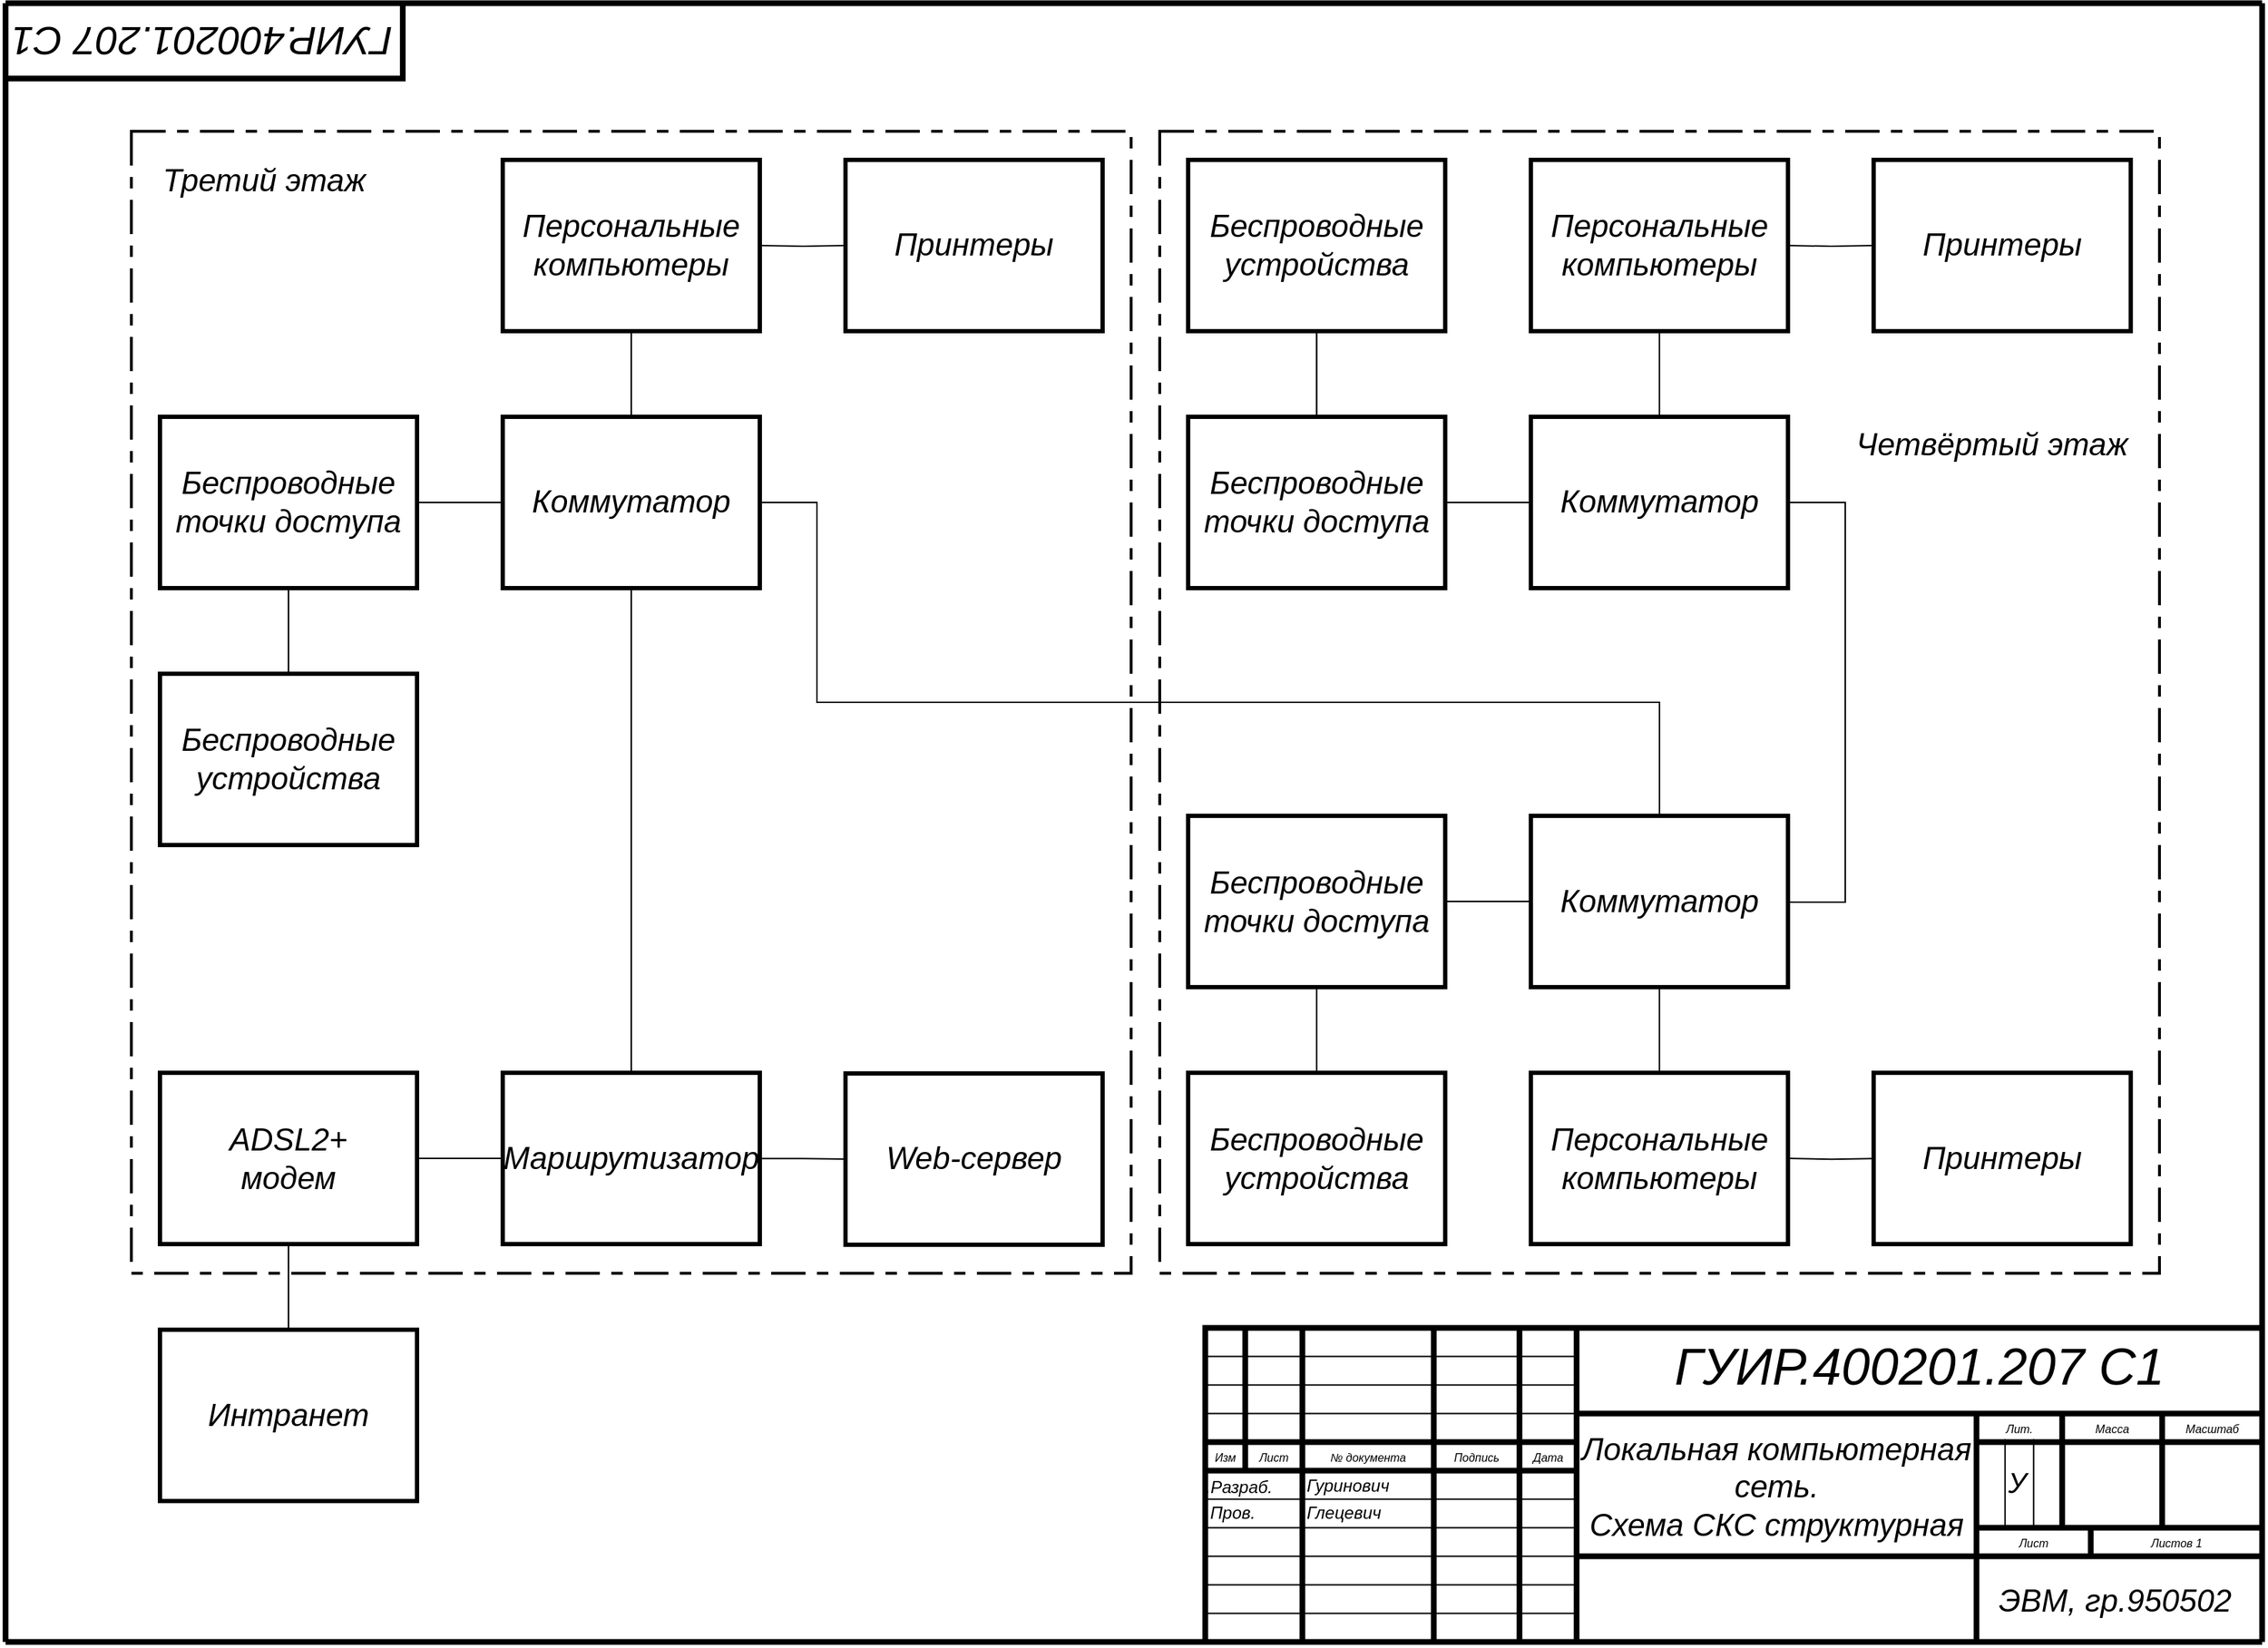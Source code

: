 <mxfile compressed="false" version="20.6.2" type="device">
  <diagram name="Страница-1" id="Страница-1">
    <mxGraphModel dx="2365" dy="1525" grid="1" gridSize="10" guides="1" tooltips="1" connect="1" arrows="1" fold="1" page="1" pageScale="1" pageWidth="1654" pageHeight="1169" math="0" shadow="0">
      <root>
        <mxCell id="0" />
        <mxCell id="tpW0L4eKJtAbM24Pp-hq-4" value="Границы" parent="0" />
        <mxCell id="z5uXpmlsEeFLw_u2zRaJ-44" value="" style="rounded=0;whiteSpace=wrap;html=1;fillColor=none;strokeWidth=2;fontStyle=2;fontFamily=Arial;strokeColor=#000000;dashed=1;comic=0;enumerate=0;backgroundOutline=0;metaEdit=0;fixDash=0;snapToPoint=0;labelBackgroundColor=#ffffff;endArrow=none;fontSize=11;dashPattern=12.00 4.00 4.00 4.00;startArrow=none;startSize=5;endSize=5;spacingTop=0;spacingBottom=0;spacingLeft=0;spacingRight=0;" parent="tpW0L4eKJtAbM24Pp-hq-4" vertex="1">
          <mxGeometry x="880" y="100" width="700" height="800" as="geometry" />
        </mxCell>
        <mxCell id="tL40lFmTbDm4_pI7Nzm5-0" value="" style="rounded=0;whiteSpace=wrap;html=1;fillColor=none;strokeWidth=2;fontStyle=2;fontFamily=Arial;strokeColor=#000000;dashed=1;comic=0;enumerate=0;backgroundOutline=0;metaEdit=0;fixDash=0;snapToPoint=0;labelBackgroundColor=#ffffff;endArrow=none;fontSize=11;dashPattern=12.00 4.00 4.00 4.00;startArrow=none;startSize=5;endSize=5;spacingTop=0;spacingBottom=0;spacingLeft=0;spacingRight=0;" parent="tpW0L4eKJtAbM24Pp-hq-4" vertex="1">
          <mxGeometry x="160" y="100" width="700" height="800" as="geometry" />
        </mxCell>
        <mxCell id="tpW0L4eKJtAbM24Pp-hq-6" value="Рамка" parent="0" />
        <mxCell id="Izu4CDzaR0ki_h7jihql-112" style="vsdxID=3;fillColor=#FFFFFF;gradientColor=none;shape=stencil(nY9LDoAgDERP0z3SI/i5BwkoRAUC+Lu9kGo0Lt3NtK/tFLCOWngFnMUU3Kg2I5MGbIBzY7UKJmUF2ALWvQtqCG6xkrwXhSxqdmvZsNNcxViZ4ewgT64jdDL2hf4E7wsXmsWThd549765c4l+xvYE);strokeColor=#000000;strokeWidth=4;spacingTop=-1;spacingBottom=-1;spacingLeft=-1;spacingRight=-1;labelBackgroundColor=#ffffff;rounded=0;html=1;whiteSpace=wrap;fontFamily=Arial;fontStyle=2" parent="tpW0L4eKJtAbM24Pp-hq-6" vertex="1">
          <mxGeometry x="911.88" y="938.2" width="740" height="220" as="geometry" />
        </mxCell>
        <mxCell id="Izu4CDzaR0ki_h7jihql-113" style="vsdxID=28;edgeStyle=none;startArrow=none;endArrow=none;startSize=5;endSize=5;strokeWidth=4;strokeColor=#000000;spacingTop=-1;spacingBottom=-1;spacingLeft=-1;spacingRight=-1;verticalAlign=middle;html=1;labelBackgroundColor=#ffffff;rounded=0;fontFamily=Arial;fontStyle=2" parent="tpW0L4eKJtAbM24Pp-hq-6" edge="1">
          <mxGeometry relative="1" as="geometry">
            <Array as="points" />
            <mxPoint x="939.88" y="938.2" as="sourcePoint" />
            <mxPoint x="939.88" y="1038.2" as="targetPoint" />
          </mxGeometry>
        </mxCell>
        <mxCell id="Izu4CDzaR0ki_h7jihql-114" style="vsdxID=27;edgeStyle=none;startArrow=none;endArrow=none;startSize=5;endSize=5;strokeColor=#000000;spacingTop=-1;spacingBottom=-1;spacingLeft=-1;spacingRight=-1;verticalAlign=middle;html=1;labelBackgroundColor=#ffffff;rounded=0;fontFamily=Arial;fontStyle=2" parent="tpW0L4eKJtAbM24Pp-hq-6" edge="1">
          <mxGeometry relative="1" as="geometry">
            <mxPoint as="offset" />
            <Array as="points" />
            <mxPoint x="911.88" y="1138.2" as="sourcePoint" />
            <mxPoint x="1171.88" y="1138.2" as="targetPoint" />
          </mxGeometry>
        </mxCell>
        <mxCell id="Izu4CDzaR0ki_h7jihql-115" style="vsdxID=26;edgeStyle=none;startArrow=none;endArrow=none;startSize=5;endSize=5;strokeColor=#000000;spacingTop=-1;spacingBottom=-1;spacingLeft=-1;spacingRight=-1;verticalAlign=middle;html=1;labelBackgroundColor=#ffffff;rounded=0;fontFamily=Arial;fontStyle=2" parent="tpW0L4eKJtAbM24Pp-hq-6" edge="1">
          <mxGeometry relative="1" as="geometry">
            <mxPoint as="offset" />
            <Array as="points" />
            <mxPoint x="911.88" y="1118.2" as="sourcePoint" />
            <mxPoint x="1171.88" y="1118.2" as="targetPoint" />
          </mxGeometry>
        </mxCell>
        <mxCell id="Izu4CDzaR0ki_h7jihql-116" style="vsdxID=25;edgeStyle=none;startArrow=none;endArrow=none;startSize=5;endSize=5;strokeColor=#000000;spacingTop=-1;spacingBottom=-1;spacingLeft=-1;spacingRight=-1;verticalAlign=middle;html=1;labelBackgroundColor=#ffffff;rounded=0;fontFamily=Arial;fontStyle=2" parent="tpW0L4eKJtAbM24Pp-hq-6" edge="1">
          <mxGeometry relative="1" as="geometry">
            <mxPoint as="offset" />
            <Array as="points" />
            <mxPoint x="911.88" y="1098.2" as="sourcePoint" />
            <mxPoint x="1171.88" y="1098.2" as="targetPoint" />
          </mxGeometry>
        </mxCell>
        <mxCell id="Izu4CDzaR0ki_h7jihql-117" style="vsdxID=24;edgeStyle=none;startArrow=none;endArrow=none;startSize=5;endSize=5;strokeColor=#000000;spacingTop=-1;spacingBottom=-1;spacingLeft=-1;spacingRight=-1;verticalAlign=middle;html=1;labelBackgroundColor=#ffffff;rounded=0;fontFamily=Arial;fontStyle=2" parent="tpW0L4eKJtAbM24Pp-hq-6" edge="1">
          <mxGeometry relative="1" as="geometry">
            <mxPoint as="offset" />
            <Array as="points" />
            <mxPoint x="911.88" y="1078.2" as="sourcePoint" />
            <mxPoint x="1171.88" y="1078.2" as="targetPoint" />
          </mxGeometry>
        </mxCell>
        <mxCell id="Izu4CDzaR0ki_h7jihql-118" style="vsdxID=23;edgeStyle=none;startArrow=none;endArrow=none;startSize=5;endSize=5;strokeColor=#000000;spacingTop=-1;spacingBottom=-1;spacingLeft=-1;spacingRight=-1;verticalAlign=middle;html=1;labelBackgroundColor=#ffffff;rounded=0;fontFamily=Arial;fontStyle=2" parent="tpW0L4eKJtAbM24Pp-hq-6" edge="1">
          <mxGeometry relative="1" as="geometry">
            <mxPoint as="offset" />
            <Array as="points" />
            <mxPoint x="911.88" y="1058.2" as="sourcePoint" />
            <mxPoint x="1171.88" y="1058.2" as="targetPoint" />
          </mxGeometry>
        </mxCell>
        <mxCell id="Izu4CDzaR0ki_h7jihql-119" style="vsdxID=22;edgeStyle=none;startArrow=none;endArrow=none;startSize=5;endSize=5;strokeWidth=4;strokeColor=#000000;spacingTop=-1;spacingBottom=-1;spacingLeft=-1;spacingRight=-1;verticalAlign=middle;html=1;labelBackgroundColor=#ffffff;rounded=0;fontFamily=Arial;fontStyle=2" parent="tpW0L4eKJtAbM24Pp-hq-6" edge="1">
          <mxGeometry relative="1" as="geometry">
            <mxPoint as="offset" />
            <Array as="points" />
            <mxPoint x="911.88" y="1038.2" as="sourcePoint" />
            <mxPoint x="1171.88" y="1038.2" as="targetPoint" />
          </mxGeometry>
        </mxCell>
        <mxCell id="Izu4CDzaR0ki_h7jihql-120" style="vsdxID=21;edgeStyle=none;startArrow=none;endArrow=none;startSize=5;endSize=5;strokeWidth=4;strokeColor=#000000;spacingTop=-1;spacingBottom=-1;spacingLeft=-1;spacingRight=-1;verticalAlign=middle;html=1;labelBackgroundColor=#ffffff;rounded=0;fontFamily=Arial;fontStyle=2" parent="tpW0L4eKJtAbM24Pp-hq-6" edge="1">
          <mxGeometry relative="1" as="geometry">
            <mxPoint as="offset" />
            <Array as="points" />
            <mxPoint x="911.88" y="1018.2" as="sourcePoint" />
            <mxPoint x="1171.88" y="1018.2" as="targetPoint" />
          </mxGeometry>
        </mxCell>
        <mxCell id="Izu4CDzaR0ki_h7jihql-121" style="vsdxID=20;edgeStyle=none;startArrow=none;endArrow=none;startSize=5;endSize=5;strokeColor=#000000;spacingTop=-1;spacingBottom=-1;spacingLeft=-1;spacingRight=-1;verticalAlign=middle;html=1;labelBackgroundColor=#ffffff;rounded=0;fontFamily=Arial;fontStyle=2" parent="tpW0L4eKJtAbM24Pp-hq-6" edge="1">
          <mxGeometry relative="1" as="geometry">
            <mxPoint as="offset" />
            <Array as="points" />
            <mxPoint x="911.88" y="998.2" as="sourcePoint" />
            <mxPoint x="1171.88" y="998.2" as="targetPoint" />
          </mxGeometry>
        </mxCell>
        <mxCell id="Izu4CDzaR0ki_h7jihql-122" style="vsdxID=19;edgeStyle=none;startArrow=none;endArrow=none;startSize=5;endSize=5;strokeColor=#000000;spacingTop=-1;spacingBottom=-1;spacingLeft=-1;spacingRight=-1;verticalAlign=middle;html=1;labelBackgroundColor=#ffffff;rounded=0;fontFamily=Arial;fontStyle=2" parent="tpW0L4eKJtAbM24Pp-hq-6" edge="1">
          <mxGeometry relative="1" as="geometry">
            <mxPoint as="offset" />
            <Array as="points" />
            <mxPoint x="911.88" y="978.2" as="sourcePoint" />
            <mxPoint x="1171.88" y="978.2" as="targetPoint" />
          </mxGeometry>
        </mxCell>
        <mxCell id="Izu4CDzaR0ki_h7jihql-123" style="vsdxID=18;edgeStyle=none;startArrow=none;endArrow=none;startSize=5;endSize=5;strokeColor=#000000;spacingTop=-1;spacingBottom=-1;spacingLeft=-1;spacingRight=-1;verticalAlign=middle;html=1;labelBackgroundColor=#ffffff;rounded=0;fontFamily=Arial;fontStyle=2" parent="tpW0L4eKJtAbM24Pp-hq-6" edge="1">
          <mxGeometry relative="1" as="geometry">
            <mxPoint as="offset" />
            <Array as="points" />
            <mxPoint x="911.88" y="958.2" as="sourcePoint" />
            <mxPoint x="1171.88" y="958.2" as="targetPoint" />
          </mxGeometry>
        </mxCell>
        <mxCell id="Izu4CDzaR0ki_h7jihql-124" style="vsdxID=17;edgeStyle=none;startArrow=none;endArrow=none;startSize=5;endSize=5;strokeWidth=4;strokeColor=#000000;spacingTop=-1;spacingBottom=-1;spacingLeft=-1;spacingRight=-1;verticalAlign=middle;html=1;labelBackgroundColor=#ffffff;rounded=0;fontFamily=Arial;fontStyle=2" parent="tpW0L4eKJtAbM24Pp-hq-6" edge="1">
          <mxGeometry relative="1" as="geometry">
            <Array as="points" />
            <mxPoint x="979.88" y="938.2" as="sourcePoint" />
            <mxPoint x="979.88" y="1158.2" as="targetPoint" />
          </mxGeometry>
        </mxCell>
        <mxCell id="Izu4CDzaR0ki_h7jihql-125" style="vsdxID=16;edgeStyle=none;startArrow=none;endArrow=none;startSize=5;endSize=5;strokeWidth=4;strokeColor=#000000;spacingTop=-1;spacingBottom=-1;spacingLeft=-1;spacingRight=-1;verticalAlign=middle;html=1;labelBackgroundColor=#ffffff;rounded=0;fontFamily=Arial;fontStyle=2" parent="tpW0L4eKJtAbM24Pp-hq-6" edge="1">
          <mxGeometry relative="1" as="geometry">
            <Array as="points" />
            <mxPoint x="1071.88" y="938.2" as="sourcePoint" />
            <mxPoint x="1071.88" y="1158.2" as="targetPoint" />
          </mxGeometry>
        </mxCell>
        <mxCell id="Izu4CDzaR0ki_h7jihql-126" style="vsdxID=15;edgeStyle=none;startArrow=none;endArrow=none;startSize=5;endSize=5;strokeWidth=4;strokeColor=#000000;spacingTop=-1;spacingBottom=-1;spacingLeft=-1;spacingRight=-1;verticalAlign=middle;html=1;labelBackgroundColor=#ffffff;rounded=0;fontFamily=Arial;fontStyle=2" parent="tpW0L4eKJtAbM24Pp-hq-6" edge="1">
          <mxGeometry relative="1" as="geometry">
            <Array as="points" />
            <mxPoint x="1131.88" y="938.2" as="sourcePoint" />
            <mxPoint x="1131.88" y="1158.2" as="targetPoint" />
          </mxGeometry>
        </mxCell>
        <mxCell id="Izu4CDzaR0ki_h7jihql-127" style="vsdxID=14;edgeStyle=none;startArrow=none;endArrow=none;startSize=5;endSize=5;strokeWidth=4;strokeColor=#000000;spacingTop=-1;spacingBottom=-1;spacingLeft=-1;spacingRight=-1;verticalAlign=middle;html=1;labelBackgroundColor=#ffffff;rounded=0;fontFamily=Arial;fontStyle=2" parent="tpW0L4eKJtAbM24Pp-hq-6" edge="1">
          <mxGeometry relative="1" as="geometry">
            <Array as="points" />
            <mxPoint x="1581.88" y="998.2" as="sourcePoint" />
            <mxPoint x="1581.88" y="1078.2" as="targetPoint" />
          </mxGeometry>
        </mxCell>
        <mxCell id="Izu4CDzaR0ki_h7jihql-128" style="vsdxID=11;edgeStyle=none;startArrow=none;endArrow=none;startSize=5;endSize=5;strokeWidth=4;strokeColor=#000000;spacingTop=-1;spacingBottom=-1;spacingLeft=-1;spacingRight=-1;verticalAlign=middle;html=1;labelBackgroundColor=#ffffff;rounded=0;fontFamily=Arial;fontStyle=2" parent="tpW0L4eKJtAbM24Pp-hq-6" edge="1">
          <mxGeometry relative="1" as="geometry">
            <Array as="points" />
            <mxPoint x="1531.88" y="1078.2" as="sourcePoint" />
            <mxPoint x="1531.88" y="1098.2" as="targetPoint" />
          </mxGeometry>
        </mxCell>
        <mxCell id="Izu4CDzaR0ki_h7jihql-129" style="vsdxID=10;edgeStyle=none;startArrow=none;endArrow=none;startSize=5;endSize=5;strokeWidth=4;strokeColor=#000000;spacingTop=-1;spacingBottom=-1;spacingLeft=-1;spacingRight=-1;verticalAlign=middle;html=1;labelBackgroundColor=#ffffff;rounded=0;fontFamily=Arial;fontStyle=2" parent="tpW0L4eKJtAbM24Pp-hq-6" edge="1">
          <mxGeometry relative="1" as="geometry">
            <Array as="points" />
            <mxPoint x="1511.88" y="998.2" as="sourcePoint" />
            <mxPoint x="1511.88" y="1078.2" as="targetPoint" />
          </mxGeometry>
        </mxCell>
        <mxCell id="Izu4CDzaR0ki_h7jihql-130" style="vsdxID=273;edgeStyle=none;startArrow=none;endArrow=none;startSize=5;endSize=5;strokeWidth=4;strokeColor=#000000;spacingTop=-1;spacingBottom=-1;spacingLeft=-1;spacingRight=-1;verticalAlign=middle;html=1;labelBackgroundColor=#ffffff;rounded=0;fontFamily=Arial;fontStyle=2" parent="tpW0L4eKJtAbM24Pp-hq-6" edge="1">
          <mxGeometry relative="1" as="geometry">
            <Array as="points" />
            <mxPoint x="350.0" y="10" as="sourcePoint" />
            <mxPoint x="350.0" y="65" as="targetPoint" />
          </mxGeometry>
        </mxCell>
        <mxCell id="Izu4CDzaR0ki_h7jihql-131" style="vsdxID=388;edgeStyle=none;startArrow=none;endArrow=none;startSize=5;endSize=5;strokeColor=#000000;spacingTop=-1;spacingBottom=-1;spacingLeft=-1;spacingRight=-1;verticalAlign=middle;html=1;labelBackgroundColor=#ffffff;rounded=0;fontFamily=Arial;fontStyle=2" parent="tpW0L4eKJtAbM24Pp-hq-6" edge="1">
          <mxGeometry relative="1" as="geometry">
            <Array as="points" />
            <mxPoint x="1491.88" y="1016.2" as="sourcePoint" />
            <mxPoint x="1491.88" y="1078.2" as="targetPoint" />
          </mxGeometry>
        </mxCell>
        <mxCell id="Izu4CDzaR0ki_h7jihql-132" style="vsdxID=2198;edgeStyle=none;startArrow=none;endArrow=none;startSize=3;endSize=3;strokeWidth=4;strokeColor=#000000;spacingTop=-2;spacingBottom=-2;spacingLeft=-2;spacingRight=-2;verticalAlign=middle;html=1;labelBackgroundColor=#ffffff;rounded=0;fontFamily=Arial;fontStyle=2" parent="tpW0L4eKJtAbM24Pp-hq-6" edge="1">
          <mxGeometry relative="1" as="geometry">
            <Array as="points" />
            <mxPoint x="1651.88" y="1158.2" as="sourcePoint" />
            <mxPoint x="71.88" y="1158.2" as="targetPoint" />
          </mxGeometry>
        </mxCell>
        <mxCell id="Izu4CDzaR0ki_h7jihql-133" style="vsdxID=2197;edgeStyle=none;startArrow=none;endArrow=none;startSize=3;endSize=3;strokeWidth=4;strokeColor=#000000;spacingTop=-2;spacingBottom=-2;spacingLeft=-2;spacingRight=-2;verticalAlign=middle;html=1;labelBackgroundColor=#ffffff;rounded=0;fontFamily=Arial;fontStyle=2" parent="tpW0L4eKJtAbM24Pp-hq-6" edge="1">
          <mxGeometry relative="1" as="geometry">
            <Array as="points" />
            <mxPoint x="71.88" y="1158.2" as="sourcePoint" />
            <mxPoint x="71.88" y="10.2" as="targetPoint" />
          </mxGeometry>
        </mxCell>
        <mxCell id="Izu4CDzaR0ki_h7jihql-134" style="vsdxID=2196;edgeStyle=none;startArrow=none;endArrow=none;startSize=3;endSize=3;strokeWidth=4;strokeColor=#000000;spacingTop=-2;spacingBottom=-2;spacingLeft=-2;spacingRight=-2;verticalAlign=middle;html=1;labelBackgroundColor=#ffffff;rounded=0;fontFamily=Arial;fontStyle=2" parent="tpW0L4eKJtAbM24Pp-hq-6" edge="1">
          <mxGeometry relative="1" as="geometry">
            <Array as="points" />
            <mxPoint x="1651.88" y="1158.2" as="sourcePoint" />
            <mxPoint x="1651.88" y="10.2" as="targetPoint" />
          </mxGeometry>
        </mxCell>
        <mxCell id="Izu4CDzaR0ki_h7jihql-135" style="vsdxID=387;edgeStyle=none;startArrow=none;endArrow=none;startSize=5;endSize=5;strokeColor=#000000;spacingTop=-1;spacingBottom=-1;spacingLeft=-1;spacingRight=-1;verticalAlign=middle;html=1;labelBackgroundColor=#ffffff;rounded=0;fontFamily=Arial;fontStyle=2" parent="tpW0L4eKJtAbM24Pp-hq-6" edge="1">
          <mxGeometry relative="1" as="geometry">
            <Array as="points" />
            <mxPoint x="1471.88" y="1016.2" as="sourcePoint" />
            <mxPoint x="1471.88" y="1078.2" as="targetPoint" />
          </mxGeometry>
        </mxCell>
        <mxCell id="Izu4CDzaR0ki_h7jihql-136" style="vsdxID=9;edgeStyle=none;startArrow=none;endArrow=none;startSize=5;endSize=5;strokeWidth=4;strokeColor=#000000;spacingTop=-1;spacingBottom=-1;spacingLeft=-1;spacingRight=-1;verticalAlign=middle;html=1;labelBackgroundColor=#ffffff;rounded=0;fontFamily=Arial;fontStyle=2" parent="tpW0L4eKJtAbM24Pp-hq-6" edge="1">
          <mxGeometry relative="1" as="geometry">
            <mxPoint as="offset" />
            <Array as="points" />
            <mxPoint x="1451.88" y="1078.2" as="sourcePoint" />
            <mxPoint x="1651.88" y="1078.2" as="targetPoint" />
          </mxGeometry>
        </mxCell>
        <mxCell id="Izu4CDzaR0ki_h7jihql-137" style="vsdxID=8;edgeStyle=none;startArrow=none;endArrow=none;startSize=5;endSize=5;strokeWidth=4;strokeColor=#000000;spacingTop=-1;spacingBottom=-1;spacingLeft=-1;spacingRight=-1;verticalAlign=middle;html=1;labelBackgroundColor=#ffffff;rounded=0;fontFamily=Arial;fontStyle=2" parent="tpW0L4eKJtAbM24Pp-hq-6" edge="1">
          <mxGeometry relative="1" as="geometry">
            <mxPoint as="offset" />
            <Array as="points" />
            <mxPoint x="1451.88" y="1018.2" as="sourcePoint" />
            <mxPoint x="1651.88" y="1018.2" as="targetPoint" />
          </mxGeometry>
        </mxCell>
        <mxCell id="Izu4CDzaR0ki_h7jihql-138" style="vsdxID=7;edgeStyle=none;startArrow=none;endArrow=none;startSize=5;endSize=5;strokeWidth=4;strokeColor=#000000;spacingTop=-1;spacingBottom=-1;spacingLeft=-1;spacingRight=-1;verticalAlign=middle;html=1;labelBackgroundColor=#ffffff;rounded=0;fontFamily=Arial;fontStyle=2" parent="tpW0L4eKJtAbM24Pp-hq-6" edge="1">
          <mxGeometry relative="1" as="geometry">
            <Array as="points" />
            <mxPoint x="1451.88" y="998.2" as="sourcePoint" />
            <mxPoint x="1451.88" y="1158.2" as="targetPoint" />
          </mxGeometry>
        </mxCell>
        <mxCell id="Izu4CDzaR0ki_h7jihql-139" style="vsdxID=6;edgeStyle=none;startArrow=none;endArrow=none;startSize=5;endSize=5;strokeWidth=4;strokeColor=#000000;spacingTop=-1;spacingBottom=-1;spacingLeft=-1;spacingRight=-1;verticalAlign=middle;html=1;labelBackgroundColor=#ffffff;rounded=0;fontFamily=Arial;fontStyle=2" parent="tpW0L4eKJtAbM24Pp-hq-6" edge="1">
          <mxGeometry relative="1" as="geometry">
            <Array as="points" />
            <mxPoint x="1651.88" y="1098.2" as="sourcePoint" />
            <mxPoint x="1171.88" y="1098.2" as="targetPoint" />
          </mxGeometry>
        </mxCell>
        <mxCell id="Izu4CDzaR0ki_h7jihql-140" style="vsdxID=4;edgeStyle=none;startArrow=none;endArrow=none;startSize=5;endSize=5;strokeWidth=4;strokeColor=#000000;spacingTop=-1;spacingBottom=-1;spacingLeft=-1;spacingRight=-1;verticalAlign=middle;html=1;labelBackgroundColor=#ffffff;rounded=0;fontFamily=Arial;fontStyle=2" parent="tpW0L4eKJtAbM24Pp-hq-6" edge="1">
          <mxGeometry relative="1" as="geometry">
            <Array as="points" />
            <mxPoint x="1171.88" y="938.2" as="sourcePoint" />
            <mxPoint x="1171.88" y="1158.2" as="targetPoint" />
          </mxGeometry>
        </mxCell>
        <mxCell id="Izu4CDzaR0ki_h7jihql-141" style="vsdxID=5;edgeStyle=none;startArrow=none;endArrow=none;startSize=5;endSize=5;strokeWidth=4;strokeColor=#000000;spacingTop=-1;spacingBottom=-1;spacingLeft=-1;spacingRight=-1;verticalAlign=middle;html=1;labelBackgroundColor=#ffffff;rounded=0;fontFamily=Arial;fontStyle=2" parent="tpW0L4eKJtAbM24Pp-hq-6" edge="1">
          <mxGeometry relative="1" as="geometry">
            <Array as="points" />
            <mxPoint x="1651.88" y="998.2" as="sourcePoint" />
            <mxPoint x="1171.88" y="998.2" as="targetPoint" />
          </mxGeometry>
        </mxCell>
        <mxCell id="Izu4CDzaR0ki_h7jihql-142" value="&lt;font style=&quot;font-size: 8px; direction: ltr; letter-spacing: 0px; line-height: 120%; opacity: 1;&quot;&gt;&lt;span&gt;Изм&lt;br&gt;&lt;/span&gt;&lt;/font&gt;" style="verticalAlign=middle;align=center;vsdxID=29;fillColor=none;gradientColor=none;shape=stencil(nZBLDoAgDERP0z3SIyjew0SURgSD+Lu9kMZoXLhwN9O+tukAlrNpJg1SzDH4QW/URgNYgZTkjA4UkwJUgGXng+6DX1zLfmoymdXo17xh5zmRJ6Q42BWCfc2oJfdAr+Yv+AP9Cb7OJ3H/2JG1HNGz/84klThPVCc=);strokeColor=none;strokeWidth=4;spacingTop=-1;spacingBottom=-1;spacingLeft=-1;spacingRight=-1;labelBackgroundColor=none;rounded=0;html=1;whiteSpace=wrap;fontFamily=Arial;fontStyle=2" parent="tpW0L4eKJtAbM24Pp-hq-6" vertex="1">
          <mxGeometry x="913.88" y="1020.2" width="24" height="16" as="geometry" />
        </mxCell>
        <mxCell id="Izu4CDzaR0ki_h7jihql-143" value="&lt;font style=&quot;font-size: 8px; direction: ltr; letter-spacing: 0px; line-height: 120%; opacity: 1;&quot;&gt;&lt;span&gt;Лист&lt;br&gt;&lt;/span&gt;&lt;/font&gt;" style="verticalAlign=middle;align=center;vsdxID=30;fillColor=none;gradientColor=none;shape=stencil(nZBLDoAgDERP0z3SIyjew0SURgSD+Lu9kMZoXLhwN9O+tukAlrNpJg1SzDH4QW/URgNYgZTkjA4UkwJUgGXng+6DX1zLfmoymdXo17xh5zmRJ6Q42BWCfc2oJfdAr+Yv+AP9Cb7OJ3H/2JG1HNGz/84klThPVCc=);strokeColor=none;strokeWidth=4;spacingTop=-1;spacingBottom=-1;spacingLeft=-1;spacingRight=-1;labelBackgroundColor=none;rounded=0;html=1;whiteSpace=wrap;fontFamily=Arial;fontStyle=2" parent="tpW0L4eKJtAbM24Pp-hq-6" vertex="1">
          <mxGeometry x="941.88" y="1020.2" width="36" height="16" as="geometry" />
        </mxCell>
        <mxCell id="Izu4CDzaR0ki_h7jihql-144" value="&lt;font style=&quot;font-size: 8px; direction: ltr; letter-spacing: 0px; line-height: 120%; opacity: 1;&quot;&gt;&lt;span&gt;№ документа&lt;br&gt;&lt;/span&gt;&lt;/font&gt;" style="verticalAlign=middle;align=center;vsdxID=31;fillColor=none;gradientColor=none;shape=stencil(nZBLDoAgDERP0z3SIyjew0SURgSD+Lu9kMZoXLhwN9O+tukAlrNpJg1SzDH4QW/URgNYgZTkjA4UkwJUgGXng+6DX1zLfmoymdXo17xh5zmRJ6Q42BWCfc2oJfdAr+Yv+AP9Cb7OJ3H/2JG1HNGz/84klThPVCc=);strokeColor=none;strokeWidth=4;spacingTop=-1;spacingBottom=-1;spacingLeft=-1;spacingRight=-1;labelBackgroundColor=none;rounded=0;html=1;whiteSpace=wrap;fontFamily=Arial;fontStyle=2" parent="tpW0L4eKJtAbM24Pp-hq-6" vertex="1">
          <mxGeometry x="981.88" y="1020.2" width="88" height="16" as="geometry" />
        </mxCell>
        <mxCell id="Izu4CDzaR0ki_h7jihql-145" value="&lt;font style=&quot;font-size: 8px; direction: ltr; letter-spacing: 0px; line-height: 120%; opacity: 1;&quot;&gt;&lt;span&gt;Подпись&lt;br&gt;&lt;/span&gt;&lt;/font&gt;" style="verticalAlign=middle;align=center;vsdxID=32;fillColor=none;gradientColor=none;shape=stencil(nZBLDoAgDERP0z3SIyjew0SURgSD+Lu9kMZoXLhwN9O+tukAlrNpJg1SzDH4QW/URgNYgZTkjA4UkwJUgGXng+6DX1zLfmoymdXo17xh5zmRJ6Q42BWCfc2oJfdAr+Yv+AP9Cb7OJ3H/2JG1HNGz/84klThPVCc=);strokeColor=none;strokeWidth=4;spacingTop=-1;spacingBottom=-1;spacingLeft=-1;spacingRight=-1;labelBackgroundColor=none;rounded=0;html=1;whiteSpace=wrap;fontFamily=Arial;fontStyle=2" parent="tpW0L4eKJtAbM24Pp-hq-6" vertex="1">
          <mxGeometry x="1073.88" y="1020.2" width="56" height="16" as="geometry" />
        </mxCell>
        <mxCell id="Izu4CDzaR0ki_h7jihql-146" value="&lt;font style=&quot;font-size: 8px; direction: ltr; letter-spacing: 0px; line-height: 120%; opacity: 1;&quot;&gt;&lt;span&gt;Дата&lt;br&gt;&lt;/span&gt;&lt;/font&gt;" style="verticalAlign=middle;align=center;vsdxID=33;fillColor=none;gradientColor=none;shape=stencil(nZBLDoAgDERP0z3SIyjew0SURgSD+Lu9kMZoXLhwN9O+tukAlrNpJg1SzDH4QW/URgNYgZTkjA4UkwJUgGXng+6DX1zLfmoymdXo17xh5zmRJ6Q42BWCfc2oJfdAr+Yv+AP9Cb7OJ3H/2JG1HNGz/84klThPVCc=);strokeColor=none;strokeWidth=4;spacingTop=-1;spacingBottom=-1;spacingLeft=-1;spacingRight=-1;labelBackgroundColor=none;rounded=0;html=1;whiteSpace=wrap;fontFamily=Arial;fontStyle=2" parent="tpW0L4eKJtAbM24Pp-hq-6" vertex="1">
          <mxGeometry x="1133.88" y="1020.2" width="36" height="16" as="geometry" />
        </mxCell>
        <mxCell id="Izu4CDzaR0ki_h7jihql-147" value="&lt;font style=&quot;font-size: 8px; direction: ltr; letter-spacing: 0px; line-height: 120%; opacity: 1;&quot;&gt;&lt;span&gt;Лит.&lt;br&gt;&lt;/span&gt;&lt;/font&gt;" style="verticalAlign=middle;align=center;vsdxID=34;fillColor=none;gradientColor=none;shape=stencil(nZBLDoAgDERP0z3SIyjew0SURgSD+Lu9kMZoXLhwN9O+tukAlrNpJg1SzDH4QW/URgNYgZTkjA4UkwJUgGXng+6DX1zLfmoymdXo17xh5zmRJ6Q42BWCfc2oJfdAr+Yv+AP9Cb7OJ3H/2JG1HNGz/84klThPVCc=);strokeColor=none;strokeWidth=4;spacingTop=-1;spacingBottom=-1;spacingLeft=-1;spacingRight=-1;labelBackgroundColor=none;rounded=0;html=1;whiteSpace=wrap;fontFamily=Arial;fontStyle=2" parent="tpW0L4eKJtAbM24Pp-hq-6" vertex="1">
          <mxGeometry x="1453.88" y="1000.2" width="56" height="16" as="geometry" />
        </mxCell>
        <mxCell id="Izu4CDzaR0ki_h7jihql-148" value="&lt;font style=&quot;font-size: 8px; direction: ltr; letter-spacing: 0px; line-height: 120%; opacity: 1;&quot;&gt;&lt;span&gt;Масса&lt;br&gt;&lt;/span&gt;&lt;/font&gt;" style="verticalAlign=middle;align=center;vsdxID=35;fillColor=none;gradientColor=none;shape=stencil(nZBLDoAgDERP0z3SIyjew0SURgSD+Lu9kMZoXLhwN9O+tukAlrNpJg1SzDH4QW/URgNYgZTkjA4UkwJUgGXng+6DX1zLfmoymdXo17xh5zmRJ6Q42BWCfc2oJfdAr+Yv+AP9Cb7OJ3H/2JG1HNGz/84klThPVCc=);strokeColor=none;strokeWidth=4;spacingTop=-1;spacingBottom=-1;spacingLeft=-1;spacingRight=-1;labelBackgroundColor=none;rounded=0;html=1;whiteSpace=wrap;fontFamily=Arial;fontStyle=2" parent="tpW0L4eKJtAbM24Pp-hq-6" vertex="1">
          <mxGeometry x="1513.88" y="1000.2" width="66" height="16" as="geometry" />
        </mxCell>
        <mxCell id="Izu4CDzaR0ki_h7jihql-149" value="&lt;font style=&quot;font-size: 8px; direction: ltr; letter-spacing: 0px; line-height: 120%; opacity: 1;&quot;&gt;&lt;span&gt;Масштаб&lt;br&gt;&lt;/span&gt;&lt;/font&gt;" style="verticalAlign=middle;align=center;vsdxID=36;fillColor=none;gradientColor=none;shape=stencil(nZBLDoAgDERP0z3SIyjew0SURgSD+Lu9kMZoXLhwN9O+tukAlrNpJg1SzDH4QW/URgNYgZTkjA4UkwJUgGXng+6DX1zLfmoymdXo17xh5zmRJ6Q42BWCfc2oJfdAr+Yv+AP9Cb7OJ3H/2JG1HNGz/84klThPVCc=);strokeColor=none;strokeWidth=4;spacingTop=-1;spacingBottom=-1;spacingLeft=-1;spacingRight=-1;labelBackgroundColor=none;rounded=0;html=1;whiteSpace=wrap;fontFamily=Arial;fontStyle=2" parent="tpW0L4eKJtAbM24Pp-hq-6" vertex="1">
          <mxGeometry x="1583.88" y="1000.2" width="66" height="16" as="geometry" />
        </mxCell>
        <mxCell id="Izu4CDzaR0ki_h7jihql-150" value="&lt;font style=&quot;font-size: 8px; direction: ltr; letter-spacing: 0px; line-height: 120%; opacity: 1;&quot;&gt;&lt;span&gt;Лист &lt;br&gt;&lt;/span&gt;&lt;/font&gt;" style="verticalAlign=middle;align=center;vsdxID=37;fillColor=none;gradientColor=none;shape=stencil(nZBLDoAgDERP0z3SIyjew0SURgSD+Lu9kMZoXLhwN9O+tukAlrNpJg1SzDH4QW/URgNYgZTkjA4UkwJUgGXng+6DX1zLfmoymdXo17xh5zmRJ6Q42BWCfc2oJfdAr+Yv+AP9Cb7OJ3H/2JG1HNGz/84klThPVCc=);strokeColor=none;strokeWidth=4;spacingTop=-1;spacingBottom=-1;spacingLeft=-1;spacingRight=-1;labelBackgroundColor=none;rounded=0;html=1;whiteSpace=wrap;fontFamily=Arial;fontStyle=2" parent="tpW0L4eKJtAbM24Pp-hq-6" vertex="1">
          <mxGeometry x="1453.88" y="1080.2" width="76" height="16" as="geometry" />
        </mxCell>
        <mxCell id="Izu4CDzaR0ki_h7jihql-151" value="&lt;font style=&quot;font-size: 8px; direction: ltr; letter-spacing: 0px; line-height: 120%; opacity: 1;&quot;&gt;&lt;span&gt;Листов &lt;/span&gt;&lt;/font&gt;&lt;font style=&quot;font-size: 8px; direction: ltr; letter-spacing: 0px; line-height: 120%; opacity: 1;&quot;&gt;&lt;span&gt;1&lt;br&gt;&lt;/span&gt;&lt;/font&gt;" style="verticalAlign=middle;align=center;vsdxID=38;fillColor=none;gradientColor=none;shape=stencil(nZBLDoAgDERP0z3SIyjew0SURgSD+Lu9kMZoXLhwN9O+tukAlrNpJg1SzDH4QW/URgNYgZTkjA4UkwJUgGXng+6DX1zLfmoymdXo17xh5zmRJ6Q42BWCfc2oJfdAr+Yv+AP9Cb7OJ3H/2JG1HNGz/84klThPVCc=);strokeColor=none;strokeWidth=4;spacingTop=-1;spacingBottom=-1;spacingLeft=-1;spacingRight=-1;labelBackgroundColor=none;rounded=0;html=1;whiteSpace=wrap;fontFamily=Arial;fontStyle=2" parent="tpW0L4eKJtAbM24Pp-hq-6" vertex="1">
          <mxGeometry x="1533.88" y="1080.2" width="116" height="16" as="geometry" />
        </mxCell>
        <mxCell id="Izu4CDzaR0ki_h7jihql-152" value="&lt;p style=&quot;margin-left: 0 ; margin-right: 0 ; margin-top: 0px ; margin-bottom: 0px ; text-indent: 0 ; direction: rtl&quot;&gt;&lt;font style=&quot;font-size: 12px; direction: ltr; letter-spacing: 0px; line-height: 120%; opacity: 1;&quot;&gt;&lt;span&gt;.Разраб.&lt;br&gt;&lt;/span&gt;&lt;/font&gt;&lt;/p&gt;" style="verticalAlign=middle;align=right;vsdxID=39;fillColor=none;gradientColor=none;shape=stencil(nZBLDoAgDERP0z3SIyjew0SURgSD+Lu9kMZoXLhwN9O+tukAlrNpJg1SzDH4QW/URgNYgZTkjA4UkwJUgGXng+6DX1zLfmoymdXo17xh5zmRJ6Q42BWCfc2oJfdAr+Yv+AP9Cb7OJ3H/2JG1HNGz/84klThPVCc=);strokeColor=none;strokeWidth=4;spacingTop=-1;spacingBottom=-1;spacingLeft=-1;spacingRight=-1;labelBackgroundColor=none;rounded=0;html=1;whiteSpace=wrap;fontFamily=Arial;fontStyle=2" parent="tpW0L4eKJtAbM24Pp-hq-6" vertex="1">
          <mxGeometry x="891.88" y="1042.2" width="68" height="16" as="geometry" />
        </mxCell>
        <mxCell id="Izu4CDzaR0ki_h7jihql-153" value="&lt;p style=&quot;margin-left: 0 ; margin-right: 0 ; margin-top: 0px ; margin-bottom: 0px ; text-indent: 0 ; direction: rtl&quot;&gt;&lt;font style=&quot;font-size: 12px; direction: ltr; letter-spacing: 0px; line-height: 120%; opacity: 1;&quot;&gt;&lt;span&gt;.Пров&lt;br&gt;&lt;/span&gt;&lt;/font&gt;&lt;/p&gt;" style="verticalAlign=middle;align=right;vsdxID=40;fillColor=none;gradientColor=none;shape=stencil(nZBLDoAgDERP0z3SIyjew0SURgSD+Lu9kMZoXLhwN9O+tukAlrNpJg1SzDH4QW/URgNYgZTkjA4UkwJUgGXng+6DX1zLfmoymdXo17xh5zmRJ6Q42BWCfc2oJfdAr+Yv+AP9Cb7OJ3H/2JG1HNGz/84klThPVCc=);strokeColor=none;strokeWidth=4;spacingTop=-1;spacingBottom=-1;spacingLeft=-1;spacingRight=-1;labelBackgroundColor=none;rounded=0;html=1;whiteSpace=wrap;fontFamily=Arial;fontStyle=2" parent="tpW0L4eKJtAbM24Pp-hq-6" vertex="1">
          <mxGeometry x="883.88" y="1058.2" width="64" height="20" as="geometry" />
        </mxCell>
        <mxCell id="Izu4CDzaR0ki_h7jihql-154" value="&lt;p style=&quot;margin-left: 0 ; margin-right: 0 ; margin-top: 0px ; margin-bottom: 0px ; text-indent: 0 ; direction: rtl&quot;&gt;&lt;font style=&quot;direction: ltr; letter-spacing: 0px; line-height: 120%; opacity: 1;&quot;&gt;&lt;span&gt;&lt;font style=&quot;font-size: 36px&quot;&gt;ГУИР.400201.207 С1&lt;/font&gt;&lt;/span&gt;&lt;span style=&quot;font-size: 28px&quot;&gt;&lt;br&gt;&lt;/span&gt;&lt;/font&gt;&lt;/p&gt;" style="verticalAlign=middle;align=center;vsdxID=222;fillColor=none;gradientColor=none;shape=stencil(nZBLDoAgDERP0z3SIyjew0SURgSD+Lu9kMZoXLhwN9O+tukAlrNpJg1SzDH4QW/URgNYgZTkjA4UkwJUgGXng+6DX1zLfmoymdXo17xh5zmRJ6Q42BWCfc2oJfdAr+Yv+AP9Cb7OJ3H/2JG1HNGz/84klThPVCc=);strokeColor=none;spacingTop=-1;spacingBottom=-1;spacingLeft=-1;spacingRight=-1;labelBackgroundColor=none;rounded=0;html=1;whiteSpace=wrap;fontFamily=Arial;fontStyle=2" parent="tpW0L4eKJtAbM24Pp-hq-6" vertex="1">
          <mxGeometry x="1171.88" y="940" width="480" height="60" as="geometry" />
        </mxCell>
        <mxCell id="Izu4CDzaR0ki_h7jihql-155" value="&lt;font style=&quot;font-size: 20px; direction: ltr; letter-spacing: 0px; line-height: 120%; opacity: 1;&quot;&gt;&lt;span&gt;У&lt;br&gt;&lt;/span&gt;&lt;/font&gt;" style="verticalAlign=middle;align=center;vsdxID=233;fillColor=none;gradientColor=none;shape=stencil(nZBLDoAgDERP0z3SIyjew0SURgSD+Lu9kMZoXLhwN9O+tukAlrNpJg1SzDH4QW/URgNYgZTkjA4UkwJUgGXng+6DX1zLfmoymdXo17xh5zmRJ6Q42BWCfc2oJfdAr+Yv+AP9Cb7OJ3H/2JG1HNGz/84klThPVCc=);strokeColor=none;spacingTop=-1;spacingBottom=-1;spacingLeft=-1;spacingRight=-1;labelBackgroundColor=none;rounded=0;html=1;whiteSpace=wrap;fontFamily=Arial;fontStyle=2" parent="tpW0L4eKJtAbM24Pp-hq-6" vertex="1">
          <mxGeometry x="1409.88" y="1038.2" width="141" height="16" as="geometry" />
        </mxCell>
        <mxCell id="Izu4CDzaR0ki_h7jihql-156" value="&lt;font style=&quot;font-size: 12px; direction: ltr; letter-spacing: 0px; line-height: 120%; opacity: 1;&quot;&gt;&lt;span&gt;Гуринович&lt;br&gt;&lt;/span&gt;&lt;/font&gt;" style="verticalAlign=middle;align=left;vsdxID=236;fillColor=none;gradientColor=none;shape=stencil(nZBLDoAgDERP0z3SIyjew0SURgSD+Lu9kMZoXLhwN9O+tukAlrNpJg1SzDH4QW/URgNYgZTkjA4UkwJUgGXng+6DX1zLfmoymdXo17xh5zmRJ6Q42BWCfc2oJfdAr+Yv+AP9Cb7OJ3H/2JG1HNGz/84klThPVCc=);strokeColor=none;spacingTop=-1;spacingBottom=-1;spacingLeft=-1;spacingRight=-1;labelBackgroundColor=none;rounded=0;html=1;whiteSpace=wrap;fontFamily=Arial;fontStyle=2" parent="tpW0L4eKJtAbM24Pp-hq-6" vertex="1">
          <mxGeometry x="981.88" y="1041.2" width="90" height="16" as="geometry" />
        </mxCell>
        <mxCell id="Izu4CDzaR0ki_h7jihql-157" value="Глецевич" style="verticalAlign=middle;align=left;vsdxID=237;fillColor=none;gradientColor=none;shape=stencil(nZBLDoAgDERP0z3SIyjew0SURgSD+Lu9kMZoXLhwN9O+tukAlrNpJg1SzDH4QW/URgNYgZTkjA4UkwJUgGXng+6DX1zLfmoymdXo17xh5zmRJ6Q42BWCfc2oJfdAr+Yv+AP9Cb7OJ3H/2JG1HNGz/84klThPVCc=);strokeColor=none;spacingTop=-1;spacingBottom=-1;spacingLeft=-1;spacingRight=-1;labelBackgroundColor=none;rounded=0;html=1;whiteSpace=wrap;fontFamily=Arial;fontStyle=2" parent="tpW0L4eKJtAbM24Pp-hq-6" vertex="1">
          <mxGeometry x="981.88" y="1060.2" width="90" height="16" as="geometry" />
        </mxCell>
        <mxCell id="Izu4CDzaR0ki_h7jihql-158" value="&lt;font style=&quot;font-size: 22px; direction: ltr; letter-spacing: 0px; line-height: 120%; opacity: 1;&quot;&gt;&lt;span&gt;ЭВМ, гр.950502&lt;/span&gt;&lt;/font&gt;&lt;font style=&quot;font-size: 22px; direction: ltr; letter-spacing: 0px; line-height: 120%; opacity: 1;&quot;&gt;&lt;span&gt;&lt;br&gt;&lt;/span&gt;&lt;/font&gt;" style="verticalAlign=middle;align=center;vsdxID=262;fillColor=none;gradientColor=none;shape=stencil(nZBLDoAgDERP0z3SIyjew0SURgSD+Lu9kMZoXLhwN9O+tukAlrNpJg1SzDH4QW/URgNYgZTkjA4UkwJUgGXng+6DX1zLfmoymdXo17xh5zmRJ6Q42BWCfc2oJfdAr+Yv+AP9Cb7OJ3H/2JG1HNGz/84klThPVCc=);strokeColor=none;spacingTop=-1;spacingBottom=-1;spacingLeft=-1;spacingRight=-1;labelBackgroundColor=none;rounded=0;html=1;whiteSpace=wrap;fontFamily=Arial;fontStyle=2" parent="tpW0L4eKJtAbM24Pp-hq-6" vertex="1">
          <mxGeometry x="1451.88" y="1100" width="194" height="60" as="geometry" />
        </mxCell>
        <mxCell id="Izu4CDzaR0ki_h7jihql-159" value="&lt;p style=&quot;margin: 0px; text-indent: 0px; direction: rtl;&quot;&gt;&lt;font style=&quot;direction: ltr; letter-spacing: 0px; line-height: 120%; opacity: 1;&quot;&gt;&lt;font style=&quot;font-size: 28px;&quot;&gt;ГУИР.400201.207 С1&lt;/font&gt;&lt;span style=&quot;font-size: 30px;&quot;&gt;&lt;br style=&quot;font-size: 30px&quot;&gt;&lt;/span&gt;&lt;/font&gt;&lt;/p&gt;" style="verticalAlign=middle;align=center;vsdxID=275;rotation=180;fillColor=none;gradientColor=none;shape=stencil(nZBLDoAgDERP0z3SIyjew0SURgSD+Lu9kMZoXLhwN9O+tukAlrNpJg1SzDH4QW/URgNYgZTkjA4UkwJUgGXng+6DX1zLfmoymdXo17xh5zmRJ6Q42BWCfc2oJfdAr+Yv+AP9Cb7OJ3H/2JG1HNGz/84klThPVCc=);strokeColor=none;spacingTop=-1;spacingBottom=-1;spacingLeft=-1;spacingRight=-1;labelBackgroundColor=none;rounded=0;html=1;whiteSpace=wrap;fontSize=30;fontFamily=Arial;fontStyle=2" parent="tpW0L4eKJtAbM24Pp-hq-6" vertex="1">
          <mxGeometry x="71.88" y="10" width="275.59" height="55.118" as="geometry" />
        </mxCell>
        <mxCell id="Izu4CDzaR0ki_h7jihql-160" value="&lt;p style=&quot;font-style: normal; margin: 0cm; font-size: 22px;&quot; class=&quot;MsoNormal&quot;&gt;&lt;i style=&quot;&quot;&gt;&lt;font style=&quot;font-size: 22px;&quot;&gt;Локальная компьютерная сеть.&lt;/font&gt;&lt;/i&gt;&lt;/p&gt;&lt;span style=&quot;font-style: normal; font-size: 22px;&quot; lang=&quot;RU&quot;&gt;&lt;i style=&quot;&quot;&gt;&lt;font style=&quot;font-size: 22px;&quot;&gt;Схема СКС структурная&lt;/font&gt;&lt;/i&gt;&lt;/span&gt;" style="verticalAlign=middle;align=center;vsdxID=565;fillColor=none;gradientColor=none;shape=stencil(nZBLDoAgDERP0z3SIyjew0SURgSD+Lu9kMZoXLhwN9O+tukAlrNpJg1SzDH4QW/URgNYgZTkjA4UkwJUgGXng+6DX1zLfmoymdXo17xh5zmRJ6Q42BWCfc2oJfdAr+Yv+AP9Cb7OJ3H/2JG1HNGz/84klThPVCc=);strokeColor=none;spacingTop=-1;spacingBottom=-1;spacingLeft=-1;spacingRight=-1;labelBackgroundColor=none;rounded=0;html=1;whiteSpace=wrap;fontFamily=Arial;fontStyle=2" parent="tpW0L4eKJtAbM24Pp-hq-6" vertex="1">
          <mxGeometry x="1171.88" y="1000.2" width="280" height="100" as="geometry" />
        </mxCell>
        <mxCell id="Izu4CDzaR0ki_h7jihql-162" style="vsdxID=272;edgeStyle=none;startArrow=none;endArrow=none;startSize=5;endSize=5;strokeWidth=4;strokeColor=#000000;spacingTop=-1;spacingBottom=-1;spacingLeft=-1;spacingRight=-1;verticalAlign=middle;html=1;labelBackgroundColor=#ffffff;rounded=0;fontFamily=Arial;fontStyle=2" parent="tpW0L4eKJtAbM24Pp-hq-6" edge="1">
          <mxGeometry relative="1" as="geometry">
            <Array as="points">
              <mxPoint x="350" y="63" />
            </Array>
            <mxPoint x="70" y="63" as="sourcePoint" />
            <mxPoint x="350" y="63" as="targetPoint" />
          </mxGeometry>
        </mxCell>
        <mxCell id="Izu4CDzaR0ki_h7jihql-163" style="vsdxID=2;edgeStyle=none;startArrow=none;endArrow=none;startSize=5;endSize=5;strokeWidth=4;strokeColor=#000000;spacingTop=-1;spacingBottom=-1;spacingLeft=-1;spacingRight=-1;verticalAlign=middle;html=1;labelBackgroundColor=#ffffff;rounded=0;fontFamily=Arial;fontStyle=2" parent="tpW0L4eKJtAbM24Pp-hq-6" edge="1">
          <mxGeometry relative="1" as="geometry">
            <Array as="points" />
            <mxPoint x="1651.88" y="10.2" as="sourcePoint" />
            <mxPoint x="71.88" y="10.2" as="targetPoint" />
          </mxGeometry>
        </mxCell>
        <mxCell id="tpW0L4eKJtAbM24Pp-hq-5" value="Надписи" parent="0" />
        <mxCell id="z5uXpmlsEeFLw_u2zRaJ-50" value="Четвёртый этаж" style="text;html=1;strokeColor=none;fillColor=none;align=right;verticalAlign=middle;whiteSpace=wrap;rounded=0;fontSize=22;fontFamily=Arial;fontStyle=2" parent="tpW0L4eKJtAbM24Pp-hq-5" vertex="1">
          <mxGeometry x="1360" y="300" width="200" height="40" as="geometry" />
        </mxCell>
        <mxCell id="z5uXpmlsEeFLw_u2zRaJ-51" value="Третий этаж" style="text;html=1;strokeColor=none;fillColor=none;align=left;verticalAlign=middle;whiteSpace=wrap;rounded=0;fontSize=22;fontFamily=Arial;fontStyle=2" parent="tpW0L4eKJtAbM24Pp-hq-5" vertex="1">
          <mxGeometry x="180" y="120" width="170" height="30" as="geometry" />
        </mxCell>
        <mxCell id="tpW0L4eKJtAbM24Pp-hq-7" value="Связи" parent="0" />
        <mxCell id="RQ4MeHsDwW9IrZ7bGoSw-6" style="edgeStyle=orthogonalEdgeStyle;rounded=0;orthogonalLoop=1;jettySize=auto;html=1;endArrow=none;endFill=0;fontFamily=Arial;" parent="tpW0L4eKJtAbM24Pp-hq-7" source="z5uXpmlsEeFLw_u2zRaJ-27" target="z5uXpmlsEeFLw_u2zRaJ-9" edge="1">
          <mxGeometry relative="1" as="geometry">
            <mxPoint x="510" y="430" as="targetPoint" />
            <Array as="points">
              <mxPoint x="1230" y="500" />
              <mxPoint x="640" y="500" />
              <mxPoint x="640" y="360" />
            </Array>
            <mxPoint x="1290" y="490" as="sourcePoint" />
          </mxGeometry>
        </mxCell>
        <mxCell id="RQ4MeHsDwW9IrZ7bGoSw-4" style="edgeStyle=orthogonalEdgeStyle;rounded=0;orthogonalLoop=1;jettySize=auto;html=1;endArrow=none;endFill=0;fontFamily=Arial;" parent="tpW0L4eKJtAbM24Pp-hq-7" source="z5uXpmlsEeFLw_u2zRaJ-36" target="z5uXpmlsEeFLw_u2zRaJ-27" edge="1">
          <mxGeometry relative="1" as="geometry">
            <mxPoint x="1250" y="550" as="targetPoint" />
            <Array as="points">
              <mxPoint x="1360" y="360" />
              <mxPoint x="1360" y="640" />
            </Array>
          </mxGeometry>
        </mxCell>
        <mxCell id="z5uXpmlsEeFLw_u2zRaJ-12" style="edgeStyle=orthogonalEdgeStyle;rounded=0;orthogonalLoop=1;jettySize=auto;html=1;endArrow=none;endFill=0;startArrow=none;startFill=0;fontFamily=Arial;endSize=10;startSize=10;fontStyle=2" parent="tpW0L4eKJtAbM24Pp-hq-7" source="z5uXpmlsEeFLw_u2zRaJ-9" target="z5uXpmlsEeFLw_u2zRaJ-11" edge="1">
          <mxGeometry relative="1" as="geometry">
            <mxPoint x="610" y="709.55" as="sourcePoint" />
            <mxPoint x="670" y="709.55" as="targetPoint" />
            <Array as="points">
              <mxPoint x="510" y="500" />
              <mxPoint x="510" y="500" />
            </Array>
          </mxGeometry>
        </mxCell>
        <mxCell id="z5uXpmlsEeFLw_u2zRaJ-6" style="edgeStyle=orthogonalEdgeStyle;rounded=0;orthogonalLoop=1;jettySize=auto;html=1;fontFamily=Arial;fontSize=26;startArrow=none;startFill=0;endArrow=none;endFill=0;startSize=10;endSize=10;fontStyle=2" parent="tpW0L4eKJtAbM24Pp-hq-7" source="z5uXpmlsEeFLw_u2zRaJ-9" target="z5uXpmlsEeFLw_u2zRaJ-16" edge="1">
          <mxGeometry relative="1" as="geometry" />
        </mxCell>
        <mxCell id="z5uXpmlsEeFLw_u2zRaJ-15" style="edgeStyle=orthogonalEdgeStyle;rounded=0;orthogonalLoop=1;jettySize=auto;html=1;fontFamily=Arial;fontSize=26;startArrow=none;startFill=0;endArrow=none;endFill=0;startSize=10;endSize=10;fontStyle=2" parent="tpW0L4eKJtAbM24Pp-hq-7" source="z5uXpmlsEeFLw_u2zRaJ-16" target="z5uXpmlsEeFLw_u2zRaJ-19" edge="1">
          <mxGeometry relative="1" as="geometry" />
        </mxCell>
        <mxCell id="z5uXpmlsEeFLw_u2zRaJ-8" style="edgeStyle=orthogonalEdgeStyle;rounded=0;orthogonalLoop=1;jettySize=auto;html=1;fontFamily=Arial;fontSize=26;startArrow=none;startFill=0;endArrow=none;endFill=0;startSize=10;endSize=10;fontStyle=2" parent="tpW0L4eKJtAbM24Pp-hq-7" source="z5uXpmlsEeFLw_u2zRaJ-9" target="z5uXpmlsEeFLw_u2zRaJ-18" edge="1">
          <mxGeometry relative="1" as="geometry" />
        </mxCell>
        <mxCell id="z5uXpmlsEeFLw_u2zRaJ-35" style="edgeStyle=orthogonalEdgeStyle;rounded=0;orthogonalLoop=1;jettySize=auto;html=1;fontFamily=Arial;fontSize=26;startArrow=none;startFill=0;endArrow=none;endFill=0;startSize=10;endSize=10;fontStyle=2" parent="tpW0L4eKJtAbM24Pp-hq-7" source="z5uXpmlsEeFLw_u2zRaJ-36" target="z5uXpmlsEeFLw_u2zRaJ-40" edge="1">
          <mxGeometry relative="1" as="geometry" />
        </mxCell>
        <mxCell id="z5uXpmlsEeFLw_u2zRaJ-37" style="edgeStyle=orthogonalEdgeStyle;rounded=0;orthogonalLoop=1;jettySize=auto;html=1;fontFamily=Arial;fontSize=26;startArrow=none;startFill=0;endArrow=none;endFill=0;startSize=10;endSize=10;fontStyle=2" parent="tpW0L4eKJtAbM24Pp-hq-7" source="z5uXpmlsEeFLw_u2zRaJ-38" target="z5uXpmlsEeFLw_u2zRaJ-41" edge="1">
          <mxGeometry relative="1" as="geometry" />
        </mxCell>
        <mxCell id="z5uXpmlsEeFLw_u2zRaJ-34" style="edgeStyle=orthogonalEdgeStyle;rounded=0;orthogonalLoop=1;jettySize=auto;html=1;fontFamily=Arial;fontSize=26;startArrow=none;startFill=0;endArrow=none;endFill=0;startSize=10;endSize=10;fontStyle=2" parent="tpW0L4eKJtAbM24Pp-hq-7" target="z5uXpmlsEeFLw_u2zRaJ-39" edge="1">
          <mxGeometry relative="1" as="geometry">
            <mxPoint x="1319.88" y="180" as="sourcePoint" />
          </mxGeometry>
        </mxCell>
        <mxCell id="z5uXpmlsEeFLw_u2zRaJ-25" style="edgeStyle=orthogonalEdgeStyle;rounded=0;orthogonalLoop=1;jettySize=auto;html=1;fontFamily=Arial;fontSize=26;startArrow=none;startFill=0;endArrow=none;endFill=0;startSize=10;endSize=10;fontStyle=2" parent="tpW0L4eKJtAbM24Pp-hq-7" target="z5uXpmlsEeFLw_u2zRaJ-30" edge="1">
          <mxGeometry relative="1" as="geometry">
            <mxPoint x="1319.88" y="819.55" as="sourcePoint" />
          </mxGeometry>
        </mxCell>
        <mxCell id="z5uXpmlsEeFLw_u2zRaJ-24" style="edgeStyle=orthogonalEdgeStyle;rounded=0;orthogonalLoop=1;jettySize=auto;html=1;fontFamily=Arial;fontSize=26;startArrow=none;startFill=0;endArrow=none;endFill=0;startSize=10;endSize=10;fontStyle=2" parent="tpW0L4eKJtAbM24Pp-hq-7" source="z5uXpmlsEeFLw_u2zRaJ-27" target="z5uXpmlsEeFLw_u2zRaJ-29" edge="1">
          <mxGeometry relative="1" as="geometry" />
        </mxCell>
        <mxCell id="z5uXpmlsEeFLw_u2zRaJ-28" style="edgeStyle=orthogonalEdgeStyle;rounded=0;orthogonalLoop=1;jettySize=auto;html=1;fontFamily=Arial;fontSize=26;startArrow=none;startFill=0;endArrow=none;endFill=0;startSize=10;endSize=10;fontStyle=2" parent="tpW0L4eKJtAbM24Pp-hq-7" source="z5uXpmlsEeFLw_u2zRaJ-29" target="z5uXpmlsEeFLw_u2zRaJ-32" edge="1">
          <mxGeometry relative="1" as="geometry" />
        </mxCell>
        <mxCell id="z5uXpmlsEeFLw_u2zRaJ-3" style="edgeStyle=orthogonalEdgeStyle;rounded=0;orthogonalLoop=1;jettySize=auto;html=1;endArrow=none;endFill=0;fontFamily=Arial;startArrow=none;startFill=0;endSize=10;startSize=10;fontStyle=2" parent="tpW0L4eKJtAbM24Pp-hq-7" source="z5uXpmlsEeFLw_u2zRaJ-4" target="z5uXpmlsEeFLw_u2zRaJ-5" edge="1">
          <mxGeometry relative="1" as="geometry" />
        </mxCell>
        <mxCell id="z5uXpmlsEeFLw_u2zRaJ-10" value="" style="edgeStyle=orthogonalEdgeStyle;rounded=0;orthogonalLoop=1;jettySize=auto;html=1;fontFamily=Arial;fontSize=16;startArrow=none;startFill=0;endArrow=none;endFill=0;endSize=10;startSize=10;fontStyle=2" parent="tpW0L4eKJtAbM24Pp-hq-7" source="z5uXpmlsEeFLw_u2zRaJ-11" target="z5uXpmlsEeFLw_u2zRaJ-4" edge="1">
          <mxGeometry relative="1" as="geometry" />
        </mxCell>
        <mxCell id="z5uXpmlsEeFLw_u2zRaJ-14" style="edgeStyle=orthogonalEdgeStyle;rounded=0;orthogonalLoop=1;jettySize=auto;html=1;endArrow=none;endFill=0;startArrow=none;startFill=0;fontFamily=Arial;endSize=10;startSize=10;fontStyle=2" parent="tpW0L4eKJtAbM24Pp-hq-7" source="z5uXpmlsEeFLw_u2zRaJ-11" target="z5uXpmlsEeFLw_u2zRaJ-13" edge="1">
          <mxGeometry relative="1" as="geometry">
            <mxPoint x="370" y="559.55" as="sourcePoint" />
            <mxPoint x="430" y="559.55" as="targetPoint" />
          </mxGeometry>
        </mxCell>
        <mxCell id="tpW0L4eKJtAbM24Pp-hq-8" style="edgeStyle=orthogonalEdgeStyle;rounded=0;orthogonalLoop=1;jettySize=auto;html=1;entryX=0;entryY=0.5;entryDx=0;entryDy=0;endArrow=none;endFill=0;fontFamily=Arial;" parent="tpW0L4eKJtAbM24Pp-hq-7" source="z5uXpmlsEeFLw_u2zRaJ-41" target="z5uXpmlsEeFLw_u2zRaJ-36" edge="1">
          <mxGeometry relative="1" as="geometry" />
        </mxCell>
        <mxCell id="z5uXpmlsEeFLw_u2zRaJ-33" style="edgeStyle=orthogonalEdgeStyle;rounded=0;orthogonalLoop=1;jettySize=auto;html=1;fontFamily=Arial;fontSize=26;startArrow=none;startFill=0;endArrow=none;endFill=0;startSize=10;endSize=10;fontStyle=2;exitX=0.5;exitY=0;exitDx=0;exitDy=0;" parent="tpW0L4eKJtAbM24Pp-hq-7" source="z5uXpmlsEeFLw_u2zRaJ-41" target="z5uXpmlsEeFLw_u2zRaJ-38" edge="1">
          <mxGeometry relative="1" as="geometry" />
        </mxCell>
        <mxCell id="z5uXpmlsEeFLw_u2zRaJ-7" style="edgeStyle=orthogonalEdgeStyle;rounded=0;orthogonalLoop=1;jettySize=auto;html=1;fontFamily=Arial;fontSize=26;startArrow=none;startFill=0;endArrow=none;endFill=0;startSize=10;endSize=10;fontStyle=2" parent="tpW0L4eKJtAbM24Pp-hq-7" target="z5uXpmlsEeFLw_u2zRaJ-17" edge="1">
          <mxGeometry relative="1" as="geometry">
            <mxPoint x="600.0" y="180" as="sourcePoint" />
          </mxGeometry>
        </mxCell>
        <mxCell id="z5uXpmlsEeFLw_u2zRaJ-26" style="edgeStyle=orthogonalEdgeStyle;rounded=0;orthogonalLoop=1;jettySize=auto;html=1;fontFamily=Arial;fontSize=26;startArrow=none;startFill=0;endArrow=none;endFill=0;startSize=10;endSize=10;fontStyle=2" parent="tpW0L4eKJtAbM24Pp-hq-7" source="z5uXpmlsEeFLw_u2zRaJ-27" target="z5uXpmlsEeFLw_u2zRaJ-31" edge="1">
          <mxGeometry relative="1" as="geometry" />
        </mxCell>
        <mxCell id="tpW0L4eKJtAbM24Pp-hq-3" value="Сущности" parent="0" />
        <mxCell id="z5uXpmlsEeFLw_u2zRaJ-18" value="&lt;span style=&quot;font-size: 22px;&quot;&gt;Персональные компьютеры&lt;/span&gt;" style="rounded=0;whiteSpace=wrap;html=1;fontSize=22;strokeWidth=3;align=center;fontFamily=Arial;fontStyle=2" parent="tpW0L4eKJtAbM24Pp-hq-3" vertex="1">
          <mxGeometry x="420" y="120" width="180" height="120" as="geometry" />
        </mxCell>
        <mxCell id="z5uXpmlsEeFLw_u2zRaJ-9" value="&lt;span style=&quot;font-size: 22px;&quot;&gt;Коммутатор&lt;/span&gt;" style="rounded=0;whiteSpace=wrap;html=1;fontSize=22;strokeWidth=3;align=center;fontFamily=Arial;fontStyle=2" parent="tpW0L4eKJtAbM24Pp-hq-3" vertex="1">
          <mxGeometry x="420" y="300.0" width="180" height="120" as="geometry" />
        </mxCell>
        <mxCell id="z5uXpmlsEeFLw_u2zRaJ-16" value="&lt;span style=&quot;font-size: 22px;&quot;&gt;Беспроводные точки доступа&lt;/span&gt;" style="rounded=0;whiteSpace=wrap;html=1;fontSize=22;strokeWidth=3;align=center;fontFamily=Arial;fontStyle=2" parent="tpW0L4eKJtAbM24Pp-hq-3" vertex="1">
          <mxGeometry x="180" y="300.0" width="180" height="120" as="geometry" />
        </mxCell>
        <mxCell id="z5uXpmlsEeFLw_u2zRaJ-19" value="Беспроводные устройства" style="rounded=0;whiteSpace=wrap;html=1;fontSize=22;strokeWidth=3;align=center;fontFamily=Arial;fontStyle=2" parent="tpW0L4eKJtAbM24Pp-hq-3" vertex="1">
          <mxGeometry x="180" y="480" width="180" height="120" as="geometry" />
        </mxCell>
        <mxCell id="z5uXpmlsEeFLw_u2zRaJ-11" value="&lt;span style=&quot;font-size: 22px;&quot;&gt;Маршрутизатор&lt;/span&gt;" style="rounded=0;whiteSpace=wrap;html=1;fontSize=22;strokeWidth=3;align=center;fontFamily=Arial;fontStyle=2" parent="tpW0L4eKJtAbM24Pp-hq-3" vertex="1">
          <mxGeometry x="420" y="759.55" width="180" height="120" as="geometry" />
        </mxCell>
        <mxCell id="z5uXpmlsEeFLw_u2zRaJ-13" value="Web-сервер" style="rounded=0;whiteSpace=wrap;html=1;fontSize=22;strokeWidth=3;align=center;fontFamily=Arial;fontStyle=2" parent="tpW0L4eKJtAbM24Pp-hq-3" vertex="1">
          <mxGeometry x="660" y="760" width="180" height="120" as="geometry" />
        </mxCell>
        <mxCell id="z5uXpmlsEeFLw_u2zRaJ-5" value="Интранет" style="rounded=0;whiteSpace=wrap;html=1;fontSize=22;strokeWidth=3;align=center;fontFamily=Arial;fontStyle=2" parent="tpW0L4eKJtAbM24Pp-hq-3" vertex="1">
          <mxGeometry x="180" y="939.55" width="180" height="120" as="geometry" />
        </mxCell>
        <mxCell id="z5uXpmlsEeFLw_u2zRaJ-4" value="&lt;span style=&quot;font-size: 22px;&quot;&gt;ADSL2+&lt;br style=&quot;font-size: 22px;&quot;&gt;модем&lt;br style=&quot;font-size: 22px;&quot;&gt;&lt;/span&gt;" style="rounded=0;whiteSpace=wrap;html=1;fontSize=22;strokeWidth=3;align=center;fontFamily=Arial;fontStyle=2" parent="tpW0L4eKJtAbM24Pp-hq-3" vertex="1">
          <mxGeometry x="180" y="759.55" width="180" height="120" as="geometry" />
        </mxCell>
        <mxCell id="z5uXpmlsEeFLw_u2zRaJ-32" value="Беспроводные устройства" style="rounded=0;whiteSpace=wrap;html=1;fontSize=22;strokeWidth=3;align=center;fontFamily=Arial;fontStyle=2" parent="tpW0L4eKJtAbM24Pp-hq-3" vertex="1">
          <mxGeometry x="899.88" y="759.55" width="180" height="120" as="geometry" />
        </mxCell>
        <mxCell id="z5uXpmlsEeFLw_u2zRaJ-31" value="&lt;span style=&quot;font-size: 22px;&quot;&gt;Персональные компьютеры&lt;/span&gt;" style="rounded=0;whiteSpace=wrap;html=1;fontSize=22;strokeWidth=3;align=center;fontFamily=Arial;fontStyle=2" parent="tpW0L4eKJtAbM24Pp-hq-3" vertex="1">
          <mxGeometry x="1139.88" y="759.55" width="180" height="120" as="geometry" />
        </mxCell>
        <mxCell id="z5uXpmlsEeFLw_u2zRaJ-27" value="&lt;span style=&quot;font-size: 22px;&quot;&gt;Коммутатор&lt;/span&gt;" style="rounded=0;whiteSpace=wrap;html=1;fontSize=22;strokeWidth=3;align=center;fontFamily=Arial;fontStyle=2" parent="tpW0L4eKJtAbM24Pp-hq-3" vertex="1">
          <mxGeometry x="1139.88" y="579.55" width="180" height="120" as="geometry" />
        </mxCell>
        <mxCell id="z5uXpmlsEeFLw_u2zRaJ-29" value="Беспроводные точки доступа" style="rounded=0;whiteSpace=wrap;html=1;fontSize=22;strokeWidth=3;align=center;fontFamily=Arial;fontStyle=2" parent="tpW0L4eKJtAbM24Pp-hq-3" vertex="1">
          <mxGeometry x="899.88" y="579.55" width="180" height="120" as="geometry" />
        </mxCell>
        <mxCell id="z5uXpmlsEeFLw_u2zRaJ-30" value="&lt;span style=&quot;font-size: 22px;&quot;&gt;Принтеры&lt;/span&gt;" style="rounded=0;whiteSpace=wrap;html=1;fontSize=22;strokeWidth=3;align=center;fontFamily=Arial;fontStyle=2" parent="tpW0L4eKJtAbM24Pp-hq-3" vertex="1">
          <mxGeometry x="1379.88" y="759.55" width="180" height="120" as="geometry" />
        </mxCell>
        <mxCell id="z5uXpmlsEeFLw_u2zRaJ-39" value="&lt;span style=&quot;font-size: 22px;&quot;&gt;Принтеры&lt;/span&gt;" style="rounded=0;whiteSpace=wrap;html=1;fontSize=22;strokeWidth=3;align=center;fontFamily=Arial;fontStyle=2" parent="tpW0L4eKJtAbM24Pp-hq-3" vertex="1">
          <mxGeometry x="1379.88" y="120.0" width="180" height="120" as="geometry" />
        </mxCell>
        <mxCell id="z5uXpmlsEeFLw_u2zRaJ-36" value="&lt;span style=&quot;font-size: 22px;&quot;&gt;Коммутатор&lt;/span&gt;" style="rounded=0;whiteSpace=wrap;html=1;fontSize=22;strokeWidth=3;align=center;fontFamily=Arial;fontStyle=2" parent="tpW0L4eKJtAbM24Pp-hq-3" vertex="1">
          <mxGeometry x="1139.88" y="300.0" width="180" height="120" as="geometry" />
        </mxCell>
        <mxCell id="z5uXpmlsEeFLw_u2zRaJ-41" value="Беспроводные точки доступа" style="rounded=0;whiteSpace=wrap;html=1;fontSize=22;strokeWidth=3;align=center;fontFamily=Arial;fontStyle=2" parent="tpW0L4eKJtAbM24Pp-hq-3" vertex="1">
          <mxGeometry x="899.88" y="300.0" width="180" height="120" as="geometry" />
        </mxCell>
        <mxCell id="z5uXpmlsEeFLw_u2zRaJ-38" value="Беспроводные устройства" style="rounded=0;whiteSpace=wrap;html=1;fontSize=22;strokeWidth=3;align=center;fontFamily=Arial;fontStyle=2" parent="tpW0L4eKJtAbM24Pp-hq-3" vertex="1">
          <mxGeometry x="899.88" y="120.0" width="180" height="120" as="geometry" />
        </mxCell>
        <mxCell id="z5uXpmlsEeFLw_u2zRaJ-40" value="&lt;span style=&quot;font-size: 22px;&quot;&gt;Персональные компьютеры&lt;/span&gt;" style="rounded=0;whiteSpace=wrap;html=1;fontSize=22;strokeWidth=3;align=center;fontFamily=Arial;fontStyle=2" parent="tpW0L4eKJtAbM24Pp-hq-3" vertex="1">
          <mxGeometry x="1139.88" y="120.0" width="180" height="120" as="geometry" />
        </mxCell>
        <mxCell id="z5uXpmlsEeFLw_u2zRaJ-17" value="&lt;span style=&quot;font-size: 22px;&quot;&gt;Принтеры&lt;/span&gt;" style="rounded=0;whiteSpace=wrap;html=1;fontSize=22;strokeWidth=3;align=center;fontFamily=Arial;fontStyle=2" parent="tpW0L4eKJtAbM24Pp-hq-3" vertex="1">
          <mxGeometry x="660" y="120.0" width="180" height="120" as="geometry" />
        </mxCell>
      </root>
    </mxGraphModel>
  </diagram>
</mxfile>
